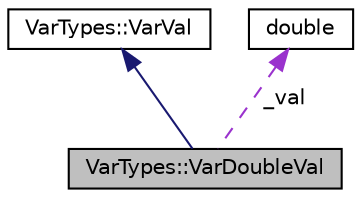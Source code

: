 digraph "VarTypes::VarDoubleVal"
{
 // INTERACTIVE_SVG=YES
  edge [fontname="Helvetica",fontsize="10",labelfontname="Helvetica",labelfontsize="10"];
  node [fontname="Helvetica",fontsize="10",shape=record];
  Node1 [label="VarTypes::VarDoubleVal",height=0.2,width=0.4,color="black", fillcolor="grey75", style="filled", fontcolor="black"];
  Node2 -> Node1 [dir="back",color="midnightblue",fontsize="10",style="solid",fontname="Helvetica"];
  Node2 [label="VarTypes::VarVal",height=0.2,width=0.4,color="black", fillcolor="white", style="filled",URL="$d6/de8/class_var_types_1_1_var_val.html"];
  Node3 -> Node1 [dir="back",color="darkorchid3",fontsize="10",style="dashed",label=" _val" ,fontname="Helvetica"];
  Node3 [label="double",height=0.2,width=0.4,color="black", fillcolor="white", style="filled",URL="$df/de6/classdouble.html"];
}
